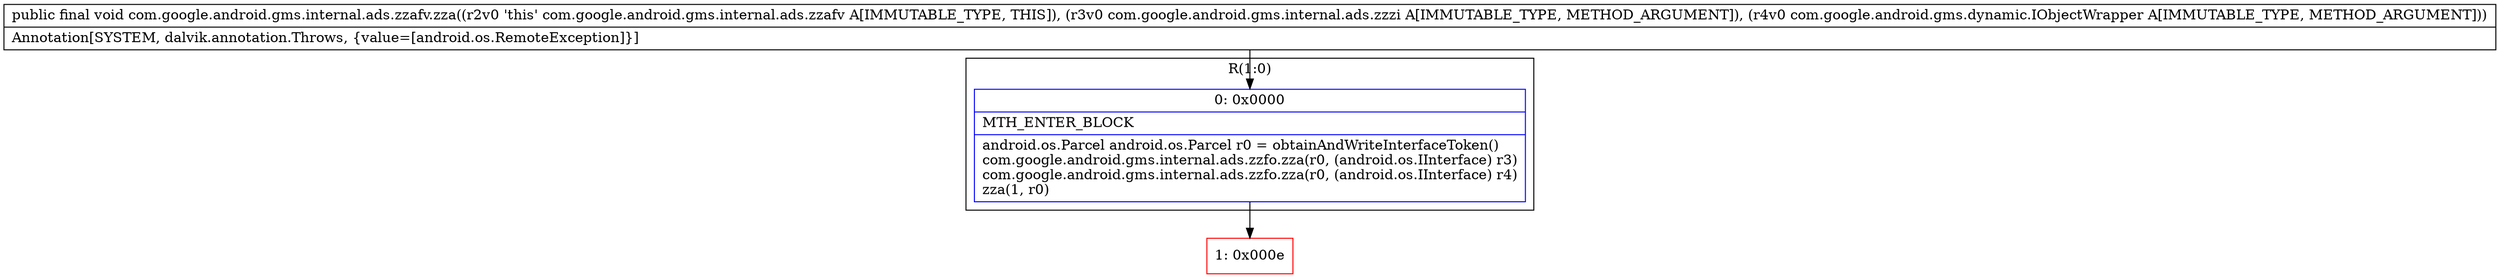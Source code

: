 digraph "CFG forcom.google.android.gms.internal.ads.zzafv.zza(Lcom\/google\/android\/gms\/internal\/ads\/zzzi;Lcom\/google\/android\/gms\/dynamic\/IObjectWrapper;)V" {
subgraph cluster_Region_2110434311 {
label = "R(1:0)";
node [shape=record,color=blue];
Node_0 [shape=record,label="{0\:\ 0x0000|MTH_ENTER_BLOCK\l|android.os.Parcel android.os.Parcel r0 = obtainAndWriteInterfaceToken()\lcom.google.android.gms.internal.ads.zzfo.zza(r0, (android.os.IInterface) r3)\lcom.google.android.gms.internal.ads.zzfo.zza(r0, (android.os.IInterface) r4)\lzza(1, r0)\l}"];
}
Node_1 [shape=record,color=red,label="{1\:\ 0x000e}"];
MethodNode[shape=record,label="{public final void com.google.android.gms.internal.ads.zzafv.zza((r2v0 'this' com.google.android.gms.internal.ads.zzafv A[IMMUTABLE_TYPE, THIS]), (r3v0 com.google.android.gms.internal.ads.zzzi A[IMMUTABLE_TYPE, METHOD_ARGUMENT]), (r4v0 com.google.android.gms.dynamic.IObjectWrapper A[IMMUTABLE_TYPE, METHOD_ARGUMENT]))  | Annotation[SYSTEM, dalvik.annotation.Throws, \{value=[android.os.RemoteException]\}]\l}"];
MethodNode -> Node_0;
Node_0 -> Node_1;
}

